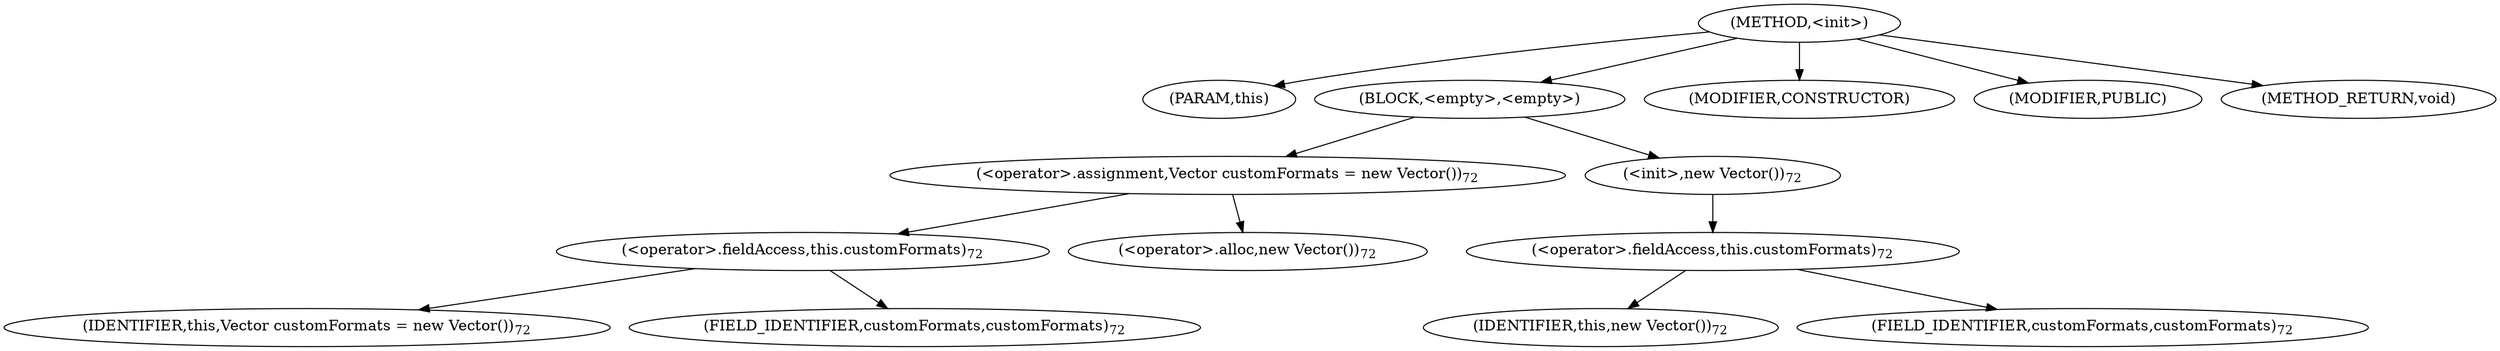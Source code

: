 digraph "&lt;init&gt;" {  
"409" [label = <(METHOD,&lt;init&gt;)> ]
"410" [label = <(PARAM,this)> ]
"411" [label = <(BLOCK,&lt;empty&gt;,&lt;empty&gt;)> ]
"412" [label = <(&lt;operator&gt;.assignment,Vector customFormats = new Vector())<SUB>72</SUB>> ]
"413" [label = <(&lt;operator&gt;.fieldAccess,this.customFormats)<SUB>72</SUB>> ]
"414" [label = <(IDENTIFIER,this,Vector customFormats = new Vector())<SUB>72</SUB>> ]
"415" [label = <(FIELD_IDENTIFIER,customFormats,customFormats)<SUB>72</SUB>> ]
"416" [label = <(&lt;operator&gt;.alloc,new Vector())<SUB>72</SUB>> ]
"417" [label = <(&lt;init&gt;,new Vector())<SUB>72</SUB>> ]
"418" [label = <(&lt;operator&gt;.fieldAccess,this.customFormats)<SUB>72</SUB>> ]
"419" [label = <(IDENTIFIER,this,new Vector())<SUB>72</SUB>> ]
"420" [label = <(FIELD_IDENTIFIER,customFormats,customFormats)<SUB>72</SUB>> ]
"421" [label = <(MODIFIER,CONSTRUCTOR)> ]
"422" [label = <(MODIFIER,PUBLIC)> ]
"423" [label = <(METHOD_RETURN,void)> ]
  "409" -> "410" 
  "409" -> "411" 
  "409" -> "421" 
  "409" -> "422" 
  "409" -> "423" 
  "411" -> "412" 
  "411" -> "417" 
  "412" -> "413" 
  "412" -> "416" 
  "413" -> "414" 
  "413" -> "415" 
  "417" -> "418" 
  "418" -> "419" 
  "418" -> "420" 
}
